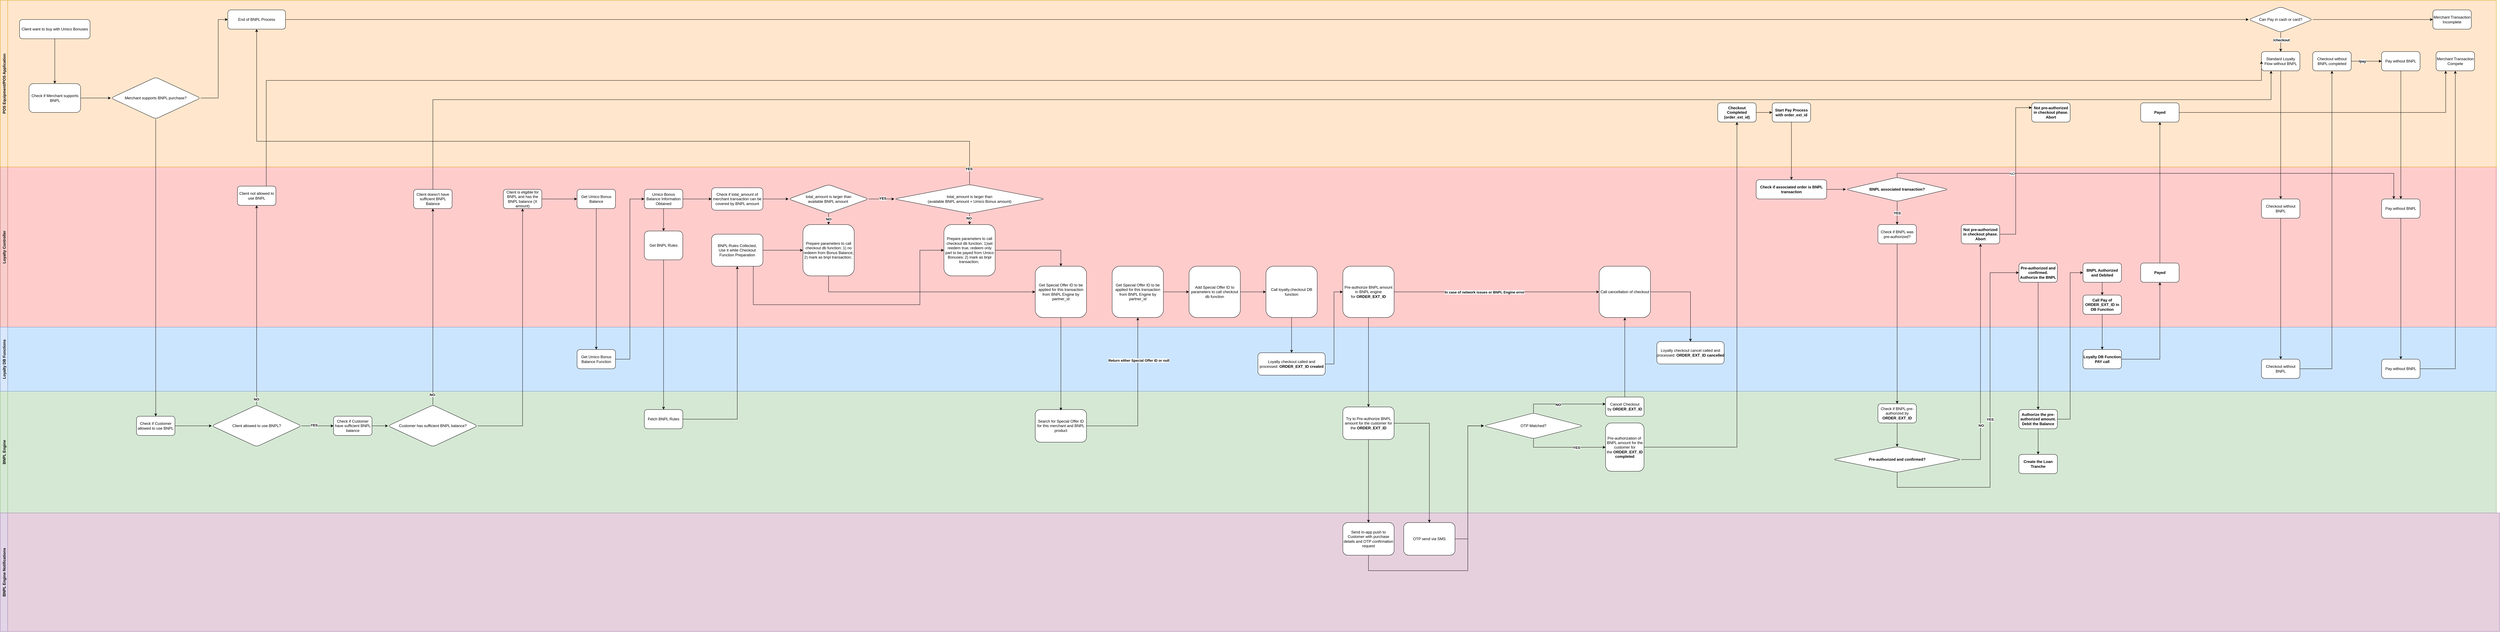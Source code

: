 <mxfile version="20.0.4" type="github"><diagram id="Q0iuYkb5u8zxNyoNZKf7" name="Page-6"><mxGraphModel dx="5713" dy="5223" grid="1" gridSize="10" guides="1" tooltips="1" connect="1" arrows="1" fold="1" page="1" pageScale="1" pageWidth="850" pageHeight="1100" math="0" shadow="0"><root><mxCell id="0"/><mxCell id="1" parent="0"/><mxCell id="pD3gn0KiYr_h0BbLFvZy-1" value="BNPL Engine" style="swimlane;horizontal=0;fillColor=#d5e8d4;strokeColor=#82b366;swimlaneFillColor=#D5E8D4;" parent="1" vertex="1"><mxGeometry x="-2490" y="-1380" width="7790" height="380" as="geometry"/></mxCell><mxCell id="pD3gn0KiYr_h0BbLFvZy-2" style="edgeStyle=orthogonalEdgeStyle;rounded=0;orthogonalLoop=1;jettySize=auto;html=1;" parent="pD3gn0KiYr_h0BbLFvZy-1" source="pD3gn0KiYr_h0BbLFvZy-3" target="pD3gn0KiYr_h0BbLFvZy-4" edge="1"><mxGeometry relative="1" as="geometry"/></mxCell><mxCell id="pD3gn0KiYr_h0BbLFvZy-3" value="Check if Customer allowed to use BNPL" style="whiteSpace=wrap;html=1;rounded=1;" parent="pD3gn0KiYr_h0BbLFvZy-1" vertex="1"><mxGeometry x="425" y="78.18" width="120" height="60" as="geometry"/></mxCell><mxCell id="pD3gn0KiYr_h0BbLFvZy-4" value="Client allowed to use BNPL?" style="rhombus;whiteSpace=wrap;html=1;rounded=1;" parent="pD3gn0KiYr_h0BbLFvZy-1" vertex="1"><mxGeometry x="660" y="43.18" width="280" height="130" as="geometry"/></mxCell><mxCell id="pD3gn0KiYr_h0BbLFvZy-5" style="edgeStyle=orthogonalEdgeStyle;rounded=0;orthogonalLoop=1;jettySize=auto;html=1;" parent="pD3gn0KiYr_h0BbLFvZy-1" source="pD3gn0KiYr_h0BbLFvZy-6" target="pD3gn0KiYr_h0BbLFvZy-9" edge="1"><mxGeometry relative="1" as="geometry"/></mxCell><mxCell id="pD3gn0KiYr_h0BbLFvZy-6" value="Check if Customer have sufficient BNPL balance" style="whiteSpace=wrap;html=1;rounded=1;" parent="pD3gn0KiYr_h0BbLFvZy-1" vertex="1"><mxGeometry x="1040" y="78.18" width="120" height="60" as="geometry"/></mxCell><mxCell id="pD3gn0KiYr_h0BbLFvZy-7" value="" style="edgeStyle=orthogonalEdgeStyle;rounded=0;orthogonalLoop=1;jettySize=auto;html=1;entryX=0;entryY=0.5;entryDx=0;entryDy=0;" parent="pD3gn0KiYr_h0BbLFvZy-1" source="pD3gn0KiYr_h0BbLFvZy-4" target="pD3gn0KiYr_h0BbLFvZy-6" edge="1"><mxGeometry relative="1" as="geometry"><mxPoint x="1020" y="108.18" as="targetPoint"/></mxGeometry></mxCell><mxCell id="pD3gn0KiYr_h0BbLFvZy-8" value="&lt;b&gt;YES&lt;/b&gt;" style="edgeLabel;html=1;align=center;verticalAlign=middle;resizable=0;points=[];" parent="pD3gn0KiYr_h0BbLFvZy-7" vertex="1" connectable="0"><mxGeometry x="-0.233" y="2" relative="1" as="geometry"><mxPoint as="offset"/></mxGeometry></mxCell><mxCell id="pD3gn0KiYr_h0BbLFvZy-9" value="Customer has sufficient BNPL balance?" style="rhombus;whiteSpace=wrap;html=1;rounded=1;" parent="pD3gn0KiYr_h0BbLFvZy-1" vertex="1"><mxGeometry x="1210" y="43.18" width="280" height="130" as="geometry"/></mxCell><mxCell id="pD3gn0KiYr_h0BbLFvZy-10" value="Search for Special Offer ID for this merchant and BNPL product" style="whiteSpace=wrap;html=1;rounded=1;" parent="pD3gn0KiYr_h0BbLFvZy-1" vertex="1"><mxGeometry x="3230" y="57.27" width="160" height="101.82" as="geometry"/></mxCell><mxCell id="pD3gn0KiYr_h0BbLFvZy-11" value="Try to Pre-authorize BNPL amount for the customer for the&amp;nbsp;&lt;b&gt;ORDER_EXT_ID&lt;/b&gt;" style="whiteSpace=wrap;html=1;rounded=1;" parent="pD3gn0KiYr_h0BbLFvZy-1" vertex="1"><mxGeometry x="4190" y="49.09" width="160" height="101.82" as="geometry"/></mxCell><mxCell id="pD3gn0KiYr_h0BbLFvZy-12" value="Cancel Checkout by&amp;nbsp;&lt;b&gt;ORDER_EXT_ID&lt;/b&gt;" style="whiteSpace=wrap;html=1;rounded=1;" parent="pD3gn0KiYr_h0BbLFvZy-1" vertex="1"><mxGeometry x="5010" y="18.18" width="120" height="60" as="geometry"/></mxCell><mxCell id="pD3gn0KiYr_h0BbLFvZy-13" style="edgeStyle=orthogonalEdgeStyle;rounded=0;orthogonalLoop=1;jettySize=auto;html=1;" parent="pD3gn0KiYr_h0BbLFvZy-1" source="pD3gn0KiYr_h0BbLFvZy-15" target="pD3gn0KiYr_h0BbLFvZy-19" edge="1"><mxGeometry relative="1" as="geometry"><Array as="points"><mxPoint x="4785" y="175"/></Array></mxGeometry></mxCell><mxCell id="pD3gn0KiYr_h0BbLFvZy-14" value="&lt;b&gt;YES&lt;/b&gt;" style="edgeLabel;html=1;align=center;verticalAlign=middle;resizable=0;points=[];" parent="pD3gn0KiYr_h0BbLFvZy-13" vertex="1" connectable="0"><mxGeometry x="0.273" y="-1" relative="1" as="geometry"><mxPoint as="offset"/></mxGeometry></mxCell><mxCell id="pD3gn0KiYr_h0BbLFvZy-15" value="OTP Matched?" style="rhombus;whiteSpace=wrap;html=1;rounded=1;" parent="pD3gn0KiYr_h0BbLFvZy-1" vertex="1"><mxGeometry x="4630" y="68.18" width="310" height="80" as="geometry"/></mxCell><mxCell id="pD3gn0KiYr_h0BbLFvZy-16" value="" style="edgeStyle=orthogonalEdgeStyle;rounded=0;orthogonalLoop=1;jettySize=auto;html=1;" parent="pD3gn0KiYr_h0BbLFvZy-1" source="pD3gn0KiYr_h0BbLFvZy-15" target="pD3gn0KiYr_h0BbLFvZy-12" edge="1"><mxGeometry relative="1" as="geometry"><Array as="points"><mxPoint x="4785" y="40"/></Array></mxGeometry></mxCell><mxCell id="pD3gn0KiYr_h0BbLFvZy-17" value="&lt;b&gt;NO&lt;/b&gt;" style="edgeLabel;html=1;align=center;verticalAlign=middle;resizable=0;points=[];" parent="pD3gn0KiYr_h0BbLFvZy-16" vertex="1" connectable="0"><mxGeometry x="-0.183" y="-2" relative="1" as="geometry"><mxPoint x="1" as="offset"/></mxGeometry></mxCell><mxCell id="pD3gn0KiYr_h0BbLFvZy-18" style="edgeStyle=orthogonalEdgeStyle;rounded=0;orthogonalLoop=1;jettySize=auto;html=1;exitX=0.5;exitY=1;exitDx=0;exitDy=0;" parent="pD3gn0KiYr_h0BbLFvZy-1" source="pD3gn0KiYr_h0BbLFvZy-12" target="pD3gn0KiYr_h0BbLFvZy-12" edge="1"><mxGeometry relative="1" as="geometry"/></mxCell><mxCell id="pD3gn0KiYr_h0BbLFvZy-19" value="Pre-authorization of&amp;nbsp; BNPL amount for the customer for the&amp;nbsp;&lt;b&gt;ORDER_EXT_ID completed&lt;/b&gt;" style="whiteSpace=wrap;html=1;rounded=1;" parent="pD3gn0KiYr_h0BbLFvZy-1" vertex="1"><mxGeometry x="5010" y="99.09" width="120" height="150.91" as="geometry"/></mxCell><mxCell id="pD3gn0KiYr_h0BbLFvZy-20" value="&lt;span style=&quot;font-weight: normal;&quot;&gt;Check if BNPL pre-authorized by &lt;/span&gt;ORDER_EXT_ID" style="whiteSpace=wrap;html=1;rounded=1;fontStyle=1;" parent="pD3gn0KiYr_h0BbLFvZy-1" vertex="1"><mxGeometry x="5860" y="39.09" width="120" height="60" as="geometry"/></mxCell><mxCell id="pD3gn0KiYr_h0BbLFvZy-21" value="Pre-authorized and confirmed?" style="rhombus;whiteSpace=wrap;html=1;rounded=1;fontStyle=1;" parent="pD3gn0KiYr_h0BbLFvZy-1" vertex="1"><mxGeometry x="5720" y="173.18" width="400" height="80" as="geometry"/></mxCell><mxCell id="pD3gn0KiYr_h0BbLFvZy-22" value="" style="edgeStyle=orthogonalEdgeStyle;rounded=0;orthogonalLoop=1;jettySize=auto;html=1;" parent="pD3gn0KiYr_h0BbLFvZy-1" source="pD3gn0KiYr_h0BbLFvZy-20" target="pD3gn0KiYr_h0BbLFvZy-21" edge="1"><mxGeometry relative="1" as="geometry"/></mxCell><mxCell id="pD3gn0KiYr_h0BbLFvZy-23" value="" style="edgeStyle=orthogonalEdgeStyle;rounded=0;orthogonalLoop=1;jettySize=auto;html=1;" parent="pD3gn0KiYr_h0BbLFvZy-1" source="pD3gn0KiYr_h0BbLFvZy-24" target="pD3gn0KiYr_h0BbLFvZy-25" edge="1"><mxGeometry relative="1" as="geometry"/></mxCell><mxCell id="pD3gn0KiYr_h0BbLFvZy-24" value="Authorize the pre-authorized amount. Debit the Balance" style="whiteSpace=wrap;html=1;rounded=1;fontStyle=1;" parent="pD3gn0KiYr_h0BbLFvZy-1" vertex="1"><mxGeometry x="6300" y="57.27" width="120" height="60" as="geometry"/></mxCell><mxCell id="pD3gn0KiYr_h0BbLFvZy-25" value="Create the Loan Tranche" style="whiteSpace=wrap;html=1;rounded=1;fontStyle=1;" parent="pD3gn0KiYr_h0BbLFvZy-1" vertex="1"><mxGeometry x="6300" y="197.27" width="120" height="60" as="geometry"/></mxCell><mxCell id="KQvaNBClmMcvaL0VTwYe-11" value="Fetch BNPL Rules" style="whiteSpace=wrap;html=1;rounded=1;" parent="pD3gn0KiYr_h0BbLFvZy-1" vertex="1"><mxGeometry x="2010" y="57.27" width="120" height="60" as="geometry"/></mxCell><mxCell id="pD3gn0KiYr_h0BbLFvZy-26" value="Loyalty Controller" style="swimlane;horizontal=0;fillColor=#f8cecc;strokeColor=#b85450;swimlaneFillColor=#FFCCCC;" parent="1" vertex="1"><mxGeometry x="-2490" y="-2080" width="7790" height="500" as="geometry"/></mxCell><mxCell id="pD3gn0KiYr_h0BbLFvZy-27" value="Client not allowed to use BNPL" style="whiteSpace=wrap;html=1;rounded=1;" parent="pD3gn0KiYr_h0BbLFvZy-26" vertex="1"><mxGeometry x="740" y="60" width="120" height="60" as="geometry"/></mxCell><mxCell id="pD3gn0KiYr_h0BbLFvZy-28" value="Client doesn't have sufficient BNPL Balance" style="whiteSpace=wrap;html=1;rounded=1;" parent="pD3gn0KiYr_h0BbLFvZy-26" vertex="1"><mxGeometry x="1290" y="70" width="120" height="60" as="geometry"/></mxCell><mxCell id="pD3gn0KiYr_h0BbLFvZy-29" style="edgeStyle=orthogonalEdgeStyle;rounded=0;orthogonalLoop=1;jettySize=auto;html=1;entryX=0;entryY=0.5;entryDx=0;entryDy=0;" parent="pD3gn0KiYr_h0BbLFvZy-26" source="pD3gn0KiYr_h0BbLFvZy-30" target="pD3gn0KiYr_h0BbLFvZy-31" edge="1"><mxGeometry relative="1" as="geometry"/></mxCell><mxCell id="pD3gn0KiYr_h0BbLFvZy-30" value="Client is eligible for BNPL and has the BNPL balance (X amount)" style="whiteSpace=wrap;html=1;rounded=1;" parent="pD3gn0KiYr_h0BbLFvZy-26" vertex="1"><mxGeometry x="1570" y="70" width="120" height="60" as="geometry"/></mxCell><mxCell id="pD3gn0KiYr_h0BbLFvZy-31" value="Get Umico Bonus Balance" style="whiteSpace=wrap;html=1;rounded=1;" parent="pD3gn0KiYr_h0BbLFvZy-26" vertex="1"><mxGeometry x="1800" y="70" width="120" height="60" as="geometry"/></mxCell><mxCell id="KQvaNBClmMcvaL0VTwYe-9" style="edgeStyle=orthogonalEdgeStyle;rounded=0;orthogonalLoop=1;jettySize=auto;html=1;" parent="pD3gn0KiYr_h0BbLFvZy-26" source="pD3gn0KiYr_h0BbLFvZy-32" target="KQvaNBClmMcvaL0VTwYe-8" edge="1"><mxGeometry relative="1" as="geometry"/></mxCell><mxCell id="KQvaNBClmMcvaL0VTwYe-15" style="edgeStyle=orthogonalEdgeStyle;rounded=0;orthogonalLoop=1;jettySize=auto;html=1;entryX=0;entryY=0.5;entryDx=0;entryDy=0;" parent="pD3gn0KiYr_h0BbLFvZy-26" source="pD3gn0KiYr_h0BbLFvZy-32" target="pD3gn0KiYr_h0BbLFvZy-33" edge="1"><mxGeometry relative="1" as="geometry"/></mxCell><mxCell id="pD3gn0KiYr_h0BbLFvZy-32" value="Umico Bonus Balance Information Obtained" style="whiteSpace=wrap;html=1;rounded=1;" parent="pD3gn0KiYr_h0BbLFvZy-26" vertex="1"><mxGeometry x="2010" y="70" width="120" height="60" as="geometry"/></mxCell><mxCell id="pD3gn0KiYr_h0BbLFvZy-33" value="Check if total_amount of merchant transaction can be covered by BNPL amount" style="whiteSpace=wrap;html=1;rounded=1;" parent="pD3gn0KiYr_h0BbLFvZy-26" vertex="1"><mxGeometry x="2220" y="65" width="160" height="70" as="geometry"/></mxCell><mxCell id="pD3gn0KiYr_h0BbLFvZy-35" value="&lt;b&gt;NO&lt;/b&gt;" style="edgeStyle=orthogonalEdgeStyle;rounded=0;orthogonalLoop=1;jettySize=auto;html=1;entryX=0.5;entryY=0;entryDx=0;entryDy=0;" parent="pD3gn0KiYr_h0BbLFvZy-26" source="pD3gn0KiYr_h0BbLFvZy-36" target="pD3gn0KiYr_h0BbLFvZy-44" edge="1"><mxGeometry relative="1" as="geometry"/></mxCell><mxCell id="pD3gn0KiYr_h0BbLFvZy-36" value="total_amount is larger than &lt;br&gt;available BNPL amount&amp;nbsp;" style="rhombus;whiteSpace=wrap;html=1;rounded=1;" parent="pD3gn0KiYr_h0BbLFvZy-26" vertex="1"><mxGeometry x="2460" y="55" width="250" height="90" as="geometry"/></mxCell><mxCell id="pD3gn0KiYr_h0BbLFvZy-37" value="" style="edgeStyle=orthogonalEdgeStyle;rounded=0;orthogonalLoop=1;jettySize=auto;html=1;" parent="pD3gn0KiYr_h0BbLFvZy-26" source="pD3gn0KiYr_h0BbLFvZy-33" target="pD3gn0KiYr_h0BbLFvZy-36" edge="1"><mxGeometry relative="1" as="geometry"/></mxCell><mxCell id="pD3gn0KiYr_h0BbLFvZy-38" style="edgeStyle=orthogonalEdgeStyle;rounded=0;orthogonalLoop=1;jettySize=auto;html=1;exitX=0.5;exitY=1;exitDx=0;exitDy=0;" parent="pD3gn0KiYr_h0BbLFvZy-26" source="pD3gn0KiYr_h0BbLFvZy-40" target="pD3gn0KiYr_h0BbLFvZy-46" edge="1"><mxGeometry relative="1" as="geometry"/></mxCell><mxCell id="pD3gn0KiYr_h0BbLFvZy-39" value="&lt;b&gt;NO&lt;/b&gt;" style="edgeLabel;html=1;align=center;verticalAlign=middle;resizable=0;points=[];" parent="pD3gn0KiYr_h0BbLFvZy-38" vertex="1" connectable="0"><mxGeometry x="-0.408" y="-2" relative="1" as="geometry"><mxPoint y="1" as="offset"/></mxGeometry></mxCell><mxCell id="pD3gn0KiYr_h0BbLFvZy-40" value="total_amount is larger than &lt;br&gt;(available BNPL amount + Umico Bonus amount)" style="rhombus;whiteSpace=wrap;html=1;rounded=1;" parent="pD3gn0KiYr_h0BbLFvZy-26" vertex="1"><mxGeometry x="2790" y="55" width="470" height="90" as="geometry"/></mxCell><mxCell id="pD3gn0KiYr_h0BbLFvZy-41" value="" style="edgeStyle=orthogonalEdgeStyle;rounded=0;orthogonalLoop=1;jettySize=auto;html=1;" parent="pD3gn0KiYr_h0BbLFvZy-26" source="pD3gn0KiYr_h0BbLFvZy-36" target="pD3gn0KiYr_h0BbLFvZy-40" edge="1"><mxGeometry relative="1" as="geometry"/></mxCell><mxCell id="pD3gn0KiYr_h0BbLFvZy-42" value="&lt;b&gt;YES&lt;/b&gt;" style="edgeLabel;html=1;align=center;verticalAlign=middle;resizable=0;points=[];" parent="pD3gn0KiYr_h0BbLFvZy-41" vertex="1" connectable="0"><mxGeometry x="0.12" y="2" relative="1" as="geometry"><mxPoint x="-1" as="offset"/></mxGeometry></mxCell><mxCell id="pD3gn0KiYr_h0BbLFvZy-43" style="edgeStyle=orthogonalEdgeStyle;rounded=0;orthogonalLoop=1;jettySize=auto;html=1;" parent="pD3gn0KiYr_h0BbLFvZy-26" source="pD3gn0KiYr_h0BbLFvZy-44" target="pD3gn0KiYr_h0BbLFvZy-47" edge="1"><mxGeometry relative="1" as="geometry"><Array as="points"><mxPoint x="2585" y="390"/></Array></mxGeometry></mxCell><mxCell id="pD3gn0KiYr_h0BbLFvZy-44" value="Prepare parameters to call checkout db function: 1) no redeem from Bonus Balance; 2) mark as bnpl transaction;&amp;nbsp;" style="whiteSpace=wrap;html=1;rounded=1;" parent="pD3gn0KiYr_h0BbLFvZy-26" vertex="1"><mxGeometry x="2505" y="180" width="160" height="160" as="geometry"/></mxCell><mxCell id="pD3gn0KiYr_h0BbLFvZy-45" style="edgeStyle=orthogonalEdgeStyle;rounded=0;orthogonalLoop=1;jettySize=auto;html=1;entryX=0.5;entryY=0;entryDx=0;entryDy=0;" parent="pD3gn0KiYr_h0BbLFvZy-26" source="pD3gn0KiYr_h0BbLFvZy-46" target="pD3gn0KiYr_h0BbLFvZy-47" edge="1"><mxGeometry relative="1" as="geometry"/></mxCell><mxCell id="pD3gn0KiYr_h0BbLFvZy-46" value="Prepare parameters to call checkout db function: 1)set reedem true, redeem only part to be payed from Umico Bonuses; 2) mark as bnpl transaction;&amp;nbsp;" style="whiteSpace=wrap;html=1;rounded=1;" parent="pD3gn0KiYr_h0BbLFvZy-26" vertex="1"><mxGeometry x="2945" y="180" width="160" height="160" as="geometry"/></mxCell><mxCell id="pD3gn0KiYr_h0BbLFvZy-47" value="Get Special Offer ID to be applied for this transaction from BNPL Engine by partner_id" style="whiteSpace=wrap;html=1;rounded=1;" parent="pD3gn0KiYr_h0BbLFvZy-26" vertex="1"><mxGeometry x="3230" y="310" width="160" height="160" as="geometry"/></mxCell><mxCell id="pD3gn0KiYr_h0BbLFvZy-48" value="Get Special Offer ID to be applied for this transaction from BNPL Engine by partner_id" style="whiteSpace=wrap;html=1;rounded=1;" parent="pD3gn0KiYr_h0BbLFvZy-26" vertex="1"><mxGeometry x="3470" y="310" width="160" height="160" as="geometry"/></mxCell><mxCell id="pD3gn0KiYr_h0BbLFvZy-49" style="edgeStyle=orthogonalEdgeStyle;rounded=0;orthogonalLoop=1;jettySize=auto;html=1;" parent="pD3gn0KiYr_h0BbLFvZy-26" source="pD3gn0KiYr_h0BbLFvZy-51" target="pD3gn0KiYr_h0BbLFvZy-52" edge="1"><mxGeometry relative="1" as="geometry"/></mxCell><mxCell id="pD3gn0KiYr_h0BbLFvZy-50" value="&lt;b&gt;In case of network issues or BNPL Engine error&lt;/b&gt;" style="edgeLabel;html=1;align=center;verticalAlign=middle;resizable=0;points=[];" parent="pD3gn0KiYr_h0BbLFvZy-49" vertex="1" connectable="0"><mxGeometry x="-0.122" y="-1" relative="1" as="geometry"><mxPoint x="1" as="offset"/></mxGeometry></mxCell><mxCell id="pD3gn0KiYr_h0BbLFvZy-51" value="Pre-authorize BNPL amount in BNPL engine for&amp;nbsp;&lt;b&gt;ORDER_EXT_ID&lt;/b&gt;" style="whiteSpace=wrap;html=1;rounded=1;" parent="pD3gn0KiYr_h0BbLFvZy-26" vertex="1"><mxGeometry x="4190" y="310" width="160" height="160" as="geometry"/></mxCell><mxCell id="pD3gn0KiYr_h0BbLFvZy-52" value="Call cancellation of checkout" style="whiteSpace=wrap;html=1;rounded=1;" parent="pD3gn0KiYr_h0BbLFvZy-26" vertex="1"><mxGeometry x="4990" y="310" width="160" height="160" as="geometry"/></mxCell><mxCell id="pD3gn0KiYr_h0BbLFvZy-53" value="Check if associated order is BNPL transaction" style="whiteSpace=wrap;html=1;rounded=1;fontStyle=1" parent="pD3gn0KiYr_h0BbLFvZy-26" vertex="1"><mxGeometry x="5480" y="40" width="220" height="60" as="geometry"/></mxCell><mxCell id="pD3gn0KiYr_h0BbLFvZy-54" value="&lt;b&gt;YES&lt;/b&gt;" style="edgeStyle=orthogonalEdgeStyle;rounded=0;orthogonalLoop=1;jettySize=auto;html=1;" parent="pD3gn0KiYr_h0BbLFvZy-26" source="pD3gn0KiYr_h0BbLFvZy-55" target="pD3gn0KiYr_h0BbLFvZy-57" edge="1"><mxGeometry relative="1" as="geometry"/></mxCell><mxCell id="pD3gn0KiYr_h0BbLFvZy-55" value="BNPL associated transaction?" style="rhombus;whiteSpace=wrap;html=1;rounded=1;fontStyle=1;" parent="pD3gn0KiYr_h0BbLFvZy-26" vertex="1"><mxGeometry x="5760" y="32.5" width="320" height="75" as="geometry"/></mxCell><mxCell id="pD3gn0KiYr_h0BbLFvZy-56" value="" style="edgeStyle=orthogonalEdgeStyle;rounded=0;orthogonalLoop=1;jettySize=auto;html=1;" parent="pD3gn0KiYr_h0BbLFvZy-26" source="pD3gn0KiYr_h0BbLFvZy-53" target="pD3gn0KiYr_h0BbLFvZy-55" edge="1"><mxGeometry relative="1" as="geometry"/></mxCell><mxCell id="pD3gn0KiYr_h0BbLFvZy-57" value="&lt;span style=&quot;font-weight: normal;&quot;&gt;Check if BNPL was pre-authorized?&lt;/span&gt;" style="whiteSpace=wrap;html=1;rounded=1;fontStyle=1;" parent="pD3gn0KiYr_h0BbLFvZy-26" vertex="1"><mxGeometry x="5860" y="180" width="120" height="60" as="geometry"/></mxCell><mxCell id="pD3gn0KiYr_h0BbLFvZy-58" value="Not pre-authorized in checkout phase. Abort" style="whiteSpace=wrap;html=1;rounded=1;fontStyle=1;" parent="pD3gn0KiYr_h0BbLFvZy-26" vertex="1"><mxGeometry x="6120" y="180" width="120" height="60" as="geometry"/></mxCell><mxCell id="pD3gn0KiYr_h0BbLFvZy-59" value="Pre-authorized and confirmed. Authorize the BNPL" style="whiteSpace=wrap;html=1;rounded=1;fontStyle=1;" parent="pD3gn0KiYr_h0BbLFvZy-26" vertex="1"><mxGeometry x="6300" y="300" width="120" height="60" as="geometry"/></mxCell><mxCell id="pD3gn0KiYr_h0BbLFvZy-60" value="BNPL Authorized and Debited" style="whiteSpace=wrap;html=1;rounded=1;fontStyle=1;" parent="pD3gn0KiYr_h0BbLFvZy-26" vertex="1"><mxGeometry x="6500" y="300" width="120" height="60" as="geometry"/></mxCell><mxCell id="pD3gn0KiYr_h0BbLFvZy-61" value="Call Pay of ORDER_EXT_ID in DB Function" style="whiteSpace=wrap;html=1;rounded=1;fontStyle=1;" parent="pD3gn0KiYr_h0BbLFvZy-26" vertex="1"><mxGeometry x="6500" y="400" width="120" height="60" as="geometry"/></mxCell><mxCell id="pD3gn0KiYr_h0BbLFvZy-62" value="" style="edgeStyle=orthogonalEdgeStyle;rounded=0;orthogonalLoop=1;jettySize=auto;html=1;" parent="pD3gn0KiYr_h0BbLFvZy-26" source="pD3gn0KiYr_h0BbLFvZy-60" target="pD3gn0KiYr_h0BbLFvZy-61" edge="1"><mxGeometry relative="1" as="geometry"/></mxCell><mxCell id="pD3gn0KiYr_h0BbLFvZy-63" value="Payed" style="whiteSpace=wrap;html=1;rounded=1;fontStyle=1;" parent="pD3gn0KiYr_h0BbLFvZy-26" vertex="1"><mxGeometry x="6680" y="300" width="120" height="60" as="geometry"/></mxCell><mxCell id="KQvaNBClmMcvaL0VTwYe-8" value="Get BNPL Rules" style="whiteSpace=wrap;html=1;rounded=1;" parent="pD3gn0KiYr_h0BbLFvZy-26" vertex="1"><mxGeometry x="2010" y="200" width="120" height="90" as="geometry"/></mxCell><mxCell id="KQvaNBClmMcvaL0VTwYe-18" style="edgeStyle=orthogonalEdgeStyle;rounded=0;orthogonalLoop=1;jettySize=auto;html=1;entryX=0;entryY=0.5;entryDx=0;entryDy=0;" parent="pD3gn0KiYr_h0BbLFvZy-26" source="KQvaNBClmMcvaL0VTwYe-17" target="pD3gn0KiYr_h0BbLFvZy-44" edge="1"><mxGeometry relative="1" as="geometry"/></mxCell><mxCell id="KQvaNBClmMcvaL0VTwYe-19" style="edgeStyle=orthogonalEdgeStyle;rounded=0;orthogonalLoop=1;jettySize=auto;html=1;entryX=0;entryY=0.5;entryDx=0;entryDy=0;" parent="pD3gn0KiYr_h0BbLFvZy-26" source="KQvaNBClmMcvaL0VTwYe-17" target="pD3gn0KiYr_h0BbLFvZy-46" edge="1"><mxGeometry relative="1" as="geometry"><Array as="points"><mxPoint x="2350" y="430"/><mxPoint x="2870" y="430"/><mxPoint x="2870" y="260"/></Array></mxGeometry></mxCell><mxCell id="KQvaNBClmMcvaL0VTwYe-17" value="BNPL Rules Collected, &lt;br&gt;Use it while Checkout Function Preparation" style="whiteSpace=wrap;html=1;rounded=1;" parent="pD3gn0KiYr_h0BbLFvZy-26" vertex="1"><mxGeometry x="2220" y="210" width="160" height="100" as="geometry"/></mxCell><mxCell id="pD3gn0KiYr_h0BbLFvZy-64" value="POS Equipment/POS Application" style="swimlane;horizontal=0;fillColor=#ffe6cc;strokeColor=#d79b00;swimlaneFillColor=#FFE6CC;" parent="1" vertex="1"><mxGeometry x="-2490" y="-2600" width="7790" height="520" as="geometry"/></mxCell><mxCell id="pD3gn0KiYr_h0BbLFvZy-65" value="Client want to buy with Umico Bonuses" style="rounded=1;whiteSpace=wrap;html=1;" parent="pD3gn0KiYr_h0BbLFvZy-64" vertex="1"><mxGeometry x="60" y="60" width="220" height="60" as="geometry"/></mxCell><mxCell id="pD3gn0KiYr_h0BbLFvZy-66" style="edgeStyle=orthogonalEdgeStyle;rounded=0;orthogonalLoop=1;jettySize=auto;html=1;entryX=0;entryY=0.5;entryDx=0;entryDy=0;" parent="pD3gn0KiYr_h0BbLFvZy-64" source="pD3gn0KiYr_h0BbLFvZy-67" target="pD3gn0KiYr_h0BbLFvZy-69" edge="1"><mxGeometry relative="1" as="geometry"/></mxCell><mxCell id="pD3gn0KiYr_h0BbLFvZy-67" value="Check if Merchant supports BNPL" style="whiteSpace=wrap;html=1;rounded=1;" parent="pD3gn0KiYr_h0BbLFvZy-64" vertex="1"><mxGeometry x="89.5" y="260" width="161" height="90" as="geometry"/></mxCell><mxCell id="pD3gn0KiYr_h0BbLFvZy-68" value="" style="edgeStyle=orthogonalEdgeStyle;rounded=0;orthogonalLoop=1;jettySize=auto;html=1;" parent="pD3gn0KiYr_h0BbLFvZy-64" source="pD3gn0KiYr_h0BbLFvZy-65" target="pD3gn0KiYr_h0BbLFvZy-67" edge="1"><mxGeometry relative="1" as="geometry"/></mxCell><mxCell id="pD3gn0KiYr_h0BbLFvZy-69" value="Merchant supports BNPL purchase?" style="rhombus;whiteSpace=wrap;html=1;rounded=1;" parent="pD3gn0KiYr_h0BbLFvZy-64" vertex="1"><mxGeometry x="345" y="240" width="280" height="130" as="geometry"/></mxCell><mxCell id="pD3gn0KiYr_h0BbLFvZy-70" value="&lt;span style=&quot;&quot;&gt;End of BNPL Process&lt;/span&gt;" style="whiteSpace=wrap;html=1;rounded=1;" parent="pD3gn0KiYr_h0BbLFvZy-64" vertex="1"><mxGeometry x="710" y="30" width="180" height="60" as="geometry"/></mxCell><mxCell id="pD3gn0KiYr_h0BbLFvZy-71" value="" style="edgeStyle=orthogonalEdgeStyle;rounded=0;orthogonalLoop=1;jettySize=auto;html=1;entryX=0;entryY=0.5;entryDx=0;entryDy=0;" parent="pD3gn0KiYr_h0BbLFvZy-64" source="pD3gn0KiYr_h0BbLFvZy-69" target="pD3gn0KiYr_h0BbLFvZy-70" edge="1"><mxGeometry relative="1" as="geometry"><Array as="points"><mxPoint x="680" y="305"/><mxPoint x="680" y="60"/></Array></mxGeometry></mxCell><mxCell id="pD3gn0KiYr_h0BbLFvZy-72" value="Can Pay in cash or card?" style="rhombus;whiteSpace=wrap;html=1;rounded=1;" parent="pD3gn0KiYr_h0BbLFvZy-64" vertex="1"><mxGeometry x="7017" y="20" width="200" height="80" as="geometry"/></mxCell><mxCell id="pD3gn0KiYr_h0BbLFvZy-73" value="Merchant Transaction Incomplete" style="whiteSpace=wrap;html=1;rounded=1;" parent="pD3gn0KiYr_h0BbLFvZy-64" vertex="1"><mxGeometry x="7592" y="30" width="120" height="60" as="geometry"/></mxCell><mxCell id="pD3gn0KiYr_h0BbLFvZy-74" style="edgeStyle=orthogonalEdgeStyle;rounded=0;orthogonalLoop=1;jettySize=auto;html=1;entryX=0;entryY=0.5;entryDx=0;entryDy=0;" parent="pD3gn0KiYr_h0BbLFvZy-64" source="pD3gn0KiYr_h0BbLFvZy-70" target="pD3gn0KiYr_h0BbLFvZy-72" edge="1"><mxGeometry relative="1" as="geometry"/></mxCell><mxCell id="pD3gn0KiYr_h0BbLFvZy-75" style="edgeStyle=orthogonalEdgeStyle;rounded=0;orthogonalLoop=1;jettySize=auto;html=1;exitX=0.5;exitY=1;exitDx=0;exitDy=0;" parent="pD3gn0KiYr_h0BbLFvZy-64" source="pD3gn0KiYr_h0BbLFvZy-72" target="pD3gn0KiYr_h0BbLFvZy-72" edge="1"><mxGeometry relative="1" as="geometry"/></mxCell><mxCell id="pD3gn0KiYr_h0BbLFvZy-76" value="Standard Loyalty Flow without BNPL" style="whiteSpace=wrap;html=1;rounded=1;" parent="pD3gn0KiYr_h0BbLFvZy-64" vertex="1"><mxGeometry x="7057" y="160" width="120" height="60" as="geometry"/></mxCell><mxCell id="pD3gn0KiYr_h0BbLFvZy-77" style="edgeStyle=orthogonalEdgeStyle;rounded=0;orthogonalLoop=1;jettySize=auto;html=1;" parent="pD3gn0KiYr_h0BbLFvZy-64" source="pD3gn0KiYr_h0BbLFvZy-72" target="pD3gn0KiYr_h0BbLFvZy-76" edge="1"><mxGeometry relative="1" as="geometry"/></mxCell><mxCell id="pD3gn0KiYr_h0BbLFvZy-78" value="/checkout" style="edgeLabel;html=1;align=center;verticalAlign=middle;resizable=0;points=[];fontStyle=1" parent="pD3gn0KiYr_h0BbLFvZy-77" vertex="1" connectable="0"><mxGeometry x="-0.206" y="2" relative="1" as="geometry"><mxPoint as="offset"/></mxGeometry></mxCell><mxCell id="pD3gn0KiYr_h0BbLFvZy-79" value="Pay without BNPL" style="whiteSpace=wrap;html=1;rounded=1;" parent="pD3gn0KiYr_h0BbLFvZy-64" vertex="1"><mxGeometry x="7432" y="160" width="120" height="60" as="geometry"/></mxCell><mxCell id="pD3gn0KiYr_h0BbLFvZy-80" style="edgeStyle=orthogonalEdgeStyle;rounded=0;orthogonalLoop=1;jettySize=auto;html=1;entryX=0;entryY=0.5;entryDx=0;entryDy=0;" parent="pD3gn0KiYr_h0BbLFvZy-64" source="pD3gn0KiYr_h0BbLFvZy-82" target="pD3gn0KiYr_h0BbLFvZy-79" edge="1"><mxGeometry relative="1" as="geometry"/></mxCell><mxCell id="pD3gn0KiYr_h0BbLFvZy-81" value="/pay" style="edgeLabel;html=1;align=center;verticalAlign=middle;resizable=0;points=[];fontStyle=1" parent="pD3gn0KiYr_h0BbLFvZy-80" vertex="1" connectable="0"><mxGeometry x="-0.544" y="-1" relative="1" as="geometry"><mxPoint x="13" y="-1" as="offset"/></mxGeometry></mxCell><mxCell id="pD3gn0KiYr_h0BbLFvZy-82" value="Checkout without BNPL completed" style="whiteSpace=wrap;html=1;rounded=1;" parent="pD3gn0KiYr_h0BbLFvZy-64" vertex="1"><mxGeometry x="7217" y="160" width="120" height="60" as="geometry"/></mxCell><mxCell id="pD3gn0KiYr_h0BbLFvZy-83" value="Merchant Transaction Compete" style="whiteSpace=wrap;html=1;rounded=1;" parent="pD3gn0KiYr_h0BbLFvZy-64" vertex="1"><mxGeometry x="7602" y="160" width="120" height="60" as="geometry"/></mxCell><mxCell id="pD3gn0KiYr_h0BbLFvZy-84" style="edgeStyle=orthogonalEdgeStyle;rounded=0;orthogonalLoop=1;jettySize=auto;html=1;entryX=0;entryY=0.5;entryDx=0;entryDy=0;" parent="pD3gn0KiYr_h0BbLFvZy-64" source="pD3gn0KiYr_h0BbLFvZy-72" target="pD3gn0KiYr_h0BbLFvZy-73" edge="1"><mxGeometry relative="1" as="geometry"/></mxCell><mxCell id="pD3gn0KiYr_h0BbLFvZy-85" value="Checkout Completed (order_ext_id)" style="whiteSpace=wrap;html=1;rounded=1;fontStyle=1" parent="pD3gn0KiYr_h0BbLFvZy-64" vertex="1"><mxGeometry x="5360" y="320" width="120" height="60" as="geometry"/></mxCell><mxCell id="pD3gn0KiYr_h0BbLFvZy-86" value="Start Pay Process with order_ext_id" style="whiteSpace=wrap;html=1;rounded=1;fontStyle=1" parent="pD3gn0KiYr_h0BbLFvZy-64" vertex="1"><mxGeometry x="5530" y="320" width="120" height="60" as="geometry"/></mxCell><mxCell id="pD3gn0KiYr_h0BbLFvZy-87" value="" style="edgeStyle=orthogonalEdgeStyle;rounded=0;orthogonalLoop=1;jettySize=auto;html=1;" parent="pD3gn0KiYr_h0BbLFvZy-64" source="pD3gn0KiYr_h0BbLFvZy-85" target="pD3gn0KiYr_h0BbLFvZy-86" edge="1"><mxGeometry relative="1" as="geometry"/></mxCell><mxCell id="pD3gn0KiYr_h0BbLFvZy-88" value="Not pre-authorized in checkout phase. Abort" style="whiteSpace=wrap;html=1;rounded=1;fontStyle=1;" parent="pD3gn0KiYr_h0BbLFvZy-64" vertex="1"><mxGeometry x="6340" y="320" width="120" height="60" as="geometry"/></mxCell><mxCell id="pD3gn0KiYr_h0BbLFvZy-89" style="edgeStyle=orthogonalEdgeStyle;rounded=0;orthogonalLoop=1;jettySize=auto;html=1;entryX=0.25;entryY=1;entryDx=0;entryDy=0;" parent="pD3gn0KiYr_h0BbLFvZy-64" source="pD3gn0KiYr_h0BbLFvZy-90" target="pD3gn0KiYr_h0BbLFvZy-83" edge="1"><mxGeometry relative="1" as="geometry"/></mxCell><mxCell id="pD3gn0KiYr_h0BbLFvZy-90" value="Payed" style="whiteSpace=wrap;html=1;rounded=1;fontStyle=1;" parent="pD3gn0KiYr_h0BbLFvZy-64" vertex="1"><mxGeometry x="6680" y="320" width="120" height="60" as="geometry"/></mxCell><mxCell id="pD3gn0KiYr_h0BbLFvZy-91" value="Loyalty DB Functions" style="swimlane;horizontal=0;fillColor=#dae8fc;strokeColor=#6c8ebf;swimlaneFillColor=#CCE5FF;" parent="1" vertex="1"><mxGeometry x="-2490" y="-1580" width="7790" height="200" as="geometry"/></mxCell><mxCell id="pD3gn0KiYr_h0BbLFvZy-92" value="Get Umico Bonus Balance Function" style="whiteSpace=wrap;html=1;rounded=1;" parent="pD3gn0KiYr_h0BbLFvZy-91" vertex="1"><mxGeometry x="1800" y="70" width="120" height="60" as="geometry"/></mxCell><mxCell id="pD3gn0KiYr_h0BbLFvZy-93" value="Loyalty checkout called and processed:&amp;nbsp;&lt;b&gt;ORDER_EXT_ID&lt;/b&gt;&lt;b&gt;&amp;nbsp;created&lt;/b&gt;" style="whiteSpace=wrap;html=1;rounded=1;" parent="pD3gn0KiYr_h0BbLFvZy-91" vertex="1"><mxGeometry x="3925" y="80" width="210" height="70" as="geometry"/></mxCell><mxCell id="pD3gn0KiYr_h0BbLFvZy-94" value="Loyalty checkout cancel called and processed:&amp;nbsp;&lt;b&gt;ORDER_EXT_ID&lt;/b&gt;&lt;b&gt;&amp;nbsp;cancelled&lt;/b&gt;" style="whiteSpace=wrap;html=1;rounded=1;" parent="pD3gn0KiYr_h0BbLFvZy-91" vertex="1"><mxGeometry x="5170" y="45" width="210" height="70" as="geometry"/></mxCell><mxCell id="pD3gn0KiYr_h0BbLFvZy-95" value="Checkout without BNPL" style="whiteSpace=wrap;html=1;rounded=1;" parent="pD3gn0KiYr_h0BbLFvZy-91" vertex="1"><mxGeometry x="7057" y="100" width="120" height="60" as="geometry"/></mxCell><mxCell id="pD3gn0KiYr_h0BbLFvZy-96" value="Pay without BNPL" style="whiteSpace=wrap;html=1;rounded=1;" parent="pD3gn0KiYr_h0BbLFvZy-91" vertex="1"><mxGeometry x="7432" y="100" width="120" height="60" as="geometry"/></mxCell><mxCell id="pD3gn0KiYr_h0BbLFvZy-97" value="Loyalty DB Function PAY call" style="whiteSpace=wrap;html=1;rounded=1;fontStyle=1;" parent="pD3gn0KiYr_h0BbLFvZy-91" vertex="1"><mxGeometry x="6500" y="70" width="120" height="60" as="geometry"/></mxCell><mxCell id="pD3gn0KiYr_h0BbLFvZy-98" value="BNPL Engine Notifications" style="swimlane;horizontal=0;fillColor=#e1d5e7;strokeColor=#9673a6;swimlaneFillColor=#E6D0DE;" parent="1" vertex="1"><mxGeometry x="-2490" y="-1000" width="7800" height="370" as="geometry"/></mxCell><mxCell id="pD3gn0KiYr_h0BbLFvZy-99" value="Send In-app push to Customer with purchase details and OTP confirmation request" style="whiteSpace=wrap;html=1;rounded=1;" parent="pD3gn0KiYr_h0BbLFvZy-98" vertex="1"><mxGeometry x="4190" y="30.0" width="160" height="101.82" as="geometry"/></mxCell><mxCell id="pD3gn0KiYr_h0BbLFvZy-100" value="OTP send via SMS" style="whiteSpace=wrap;html=1;rounded=1;" parent="pD3gn0KiYr_h0BbLFvZy-98" vertex="1"><mxGeometry x="4380" y="30" width="160" height="101.82" as="geometry"/></mxCell><mxCell id="pD3gn0KiYr_h0BbLFvZy-101" style="edgeStyle=orthogonalEdgeStyle;rounded=0;orthogonalLoop=1;jettySize=auto;html=1;entryX=0.5;entryY=0;entryDx=0;entryDy=0;" parent="1" source="pD3gn0KiYr_h0BbLFvZy-69" target="pD3gn0KiYr_h0BbLFvZy-3" edge="1"><mxGeometry relative="1" as="geometry"/></mxCell><mxCell id="pD3gn0KiYr_h0BbLFvZy-102" style="edgeStyle=orthogonalEdgeStyle;rounded=0;orthogonalLoop=1;jettySize=auto;html=1;entryX=0.5;entryY=1;entryDx=0;entryDy=0;" parent="1" source="pD3gn0KiYr_h0BbLFvZy-4" target="pD3gn0KiYr_h0BbLFvZy-27" edge="1"><mxGeometry relative="1" as="geometry"><mxPoint x="-1690" y="-1950" as="targetPoint"/></mxGeometry></mxCell><mxCell id="pD3gn0KiYr_h0BbLFvZy-103" value="&lt;b&gt;NO&lt;/b&gt;" style="edgeLabel;html=1;align=center;verticalAlign=middle;resizable=0;points=[];" parent="pD3gn0KiYr_h0BbLFvZy-102" vertex="1" connectable="0"><mxGeometry x="-0.941" y="1" relative="1" as="geometry"><mxPoint as="offset"/></mxGeometry></mxCell><mxCell id="pD3gn0KiYr_h0BbLFvZy-104" style="edgeStyle=orthogonalEdgeStyle;rounded=0;orthogonalLoop=1;jettySize=auto;html=1;entryX=0;entryY=0.5;entryDx=0;entryDy=0;exitX=0.75;exitY=0;exitDx=0;exitDy=0;" parent="1" source="pD3gn0KiYr_h0BbLFvZy-27" target="pD3gn0KiYr_h0BbLFvZy-76" edge="1"><mxGeometry relative="1" as="geometry"><Array as="points"><mxPoint x="-1660" y="-2350"/></Array></mxGeometry></mxCell><mxCell id="pD3gn0KiYr_h0BbLFvZy-105" style="edgeStyle=orthogonalEdgeStyle;rounded=0;orthogonalLoop=1;jettySize=auto;html=1;" parent="1" source="pD3gn0KiYr_h0BbLFvZy-9" target="pD3gn0KiYr_h0BbLFvZy-28" edge="1"><mxGeometry relative="1" as="geometry"/></mxCell><mxCell id="pD3gn0KiYr_h0BbLFvZy-106" value="&lt;b&gt;NO&lt;/b&gt;" style="edgeLabel;html=1;align=center;verticalAlign=middle;resizable=0;points=[];" parent="pD3gn0KiYr_h0BbLFvZy-105" vertex="1" connectable="0"><mxGeometry x="-0.894" y="2" relative="1" as="geometry"><mxPoint as="offset"/></mxGeometry></mxCell><mxCell id="pD3gn0KiYr_h0BbLFvZy-107" style="edgeStyle=orthogonalEdgeStyle;rounded=0;orthogonalLoop=1;jettySize=auto;html=1;entryX=0.25;entryY=1;entryDx=0;entryDy=0;" parent="1" source="pD3gn0KiYr_h0BbLFvZy-28" target="pD3gn0KiYr_h0BbLFvZy-76" edge="1"><mxGeometry relative="1" as="geometry"><mxPoint x="-1020" y="-2130" as="targetPoint"/><Array as="points"><mxPoint x="-1140" y="-2290"/><mxPoint x="4597" y="-2290"/></Array></mxGeometry></mxCell><mxCell id="pD3gn0KiYr_h0BbLFvZy-108" style="edgeStyle=orthogonalEdgeStyle;rounded=0;orthogonalLoop=1;jettySize=auto;html=1;entryX=0.5;entryY=1;entryDx=0;entryDy=0;" parent="1" source="pD3gn0KiYr_h0BbLFvZy-9" target="pD3gn0KiYr_h0BbLFvZy-30" edge="1"><mxGeometry relative="1" as="geometry"/></mxCell><mxCell id="pD3gn0KiYr_h0BbLFvZy-109" value="Checkout without BNPL" style="whiteSpace=wrap;html=1;rounded=1;" parent="1" vertex="1"><mxGeometry x="4567" y="-1980" width="120" height="60" as="geometry"/></mxCell><mxCell id="pD3gn0KiYr_h0BbLFvZy-110" style="edgeStyle=orthogonalEdgeStyle;rounded=0;orthogonalLoop=1;jettySize=auto;html=1;exitX=0.5;exitY=1;exitDx=0;exitDy=0;" parent="1" source="pD3gn0KiYr_h0BbLFvZy-109" target="pD3gn0KiYr_h0BbLFvZy-109" edge="1"><mxGeometry relative="1" as="geometry"/></mxCell><mxCell id="pD3gn0KiYr_h0BbLFvZy-111" value="Pay without BNPL" style="whiteSpace=wrap;html=1;rounded=1;" parent="1" vertex="1"><mxGeometry x="4942" y="-1980" width="120" height="60" as="geometry"/></mxCell><mxCell id="pD3gn0KiYr_h0BbLFvZy-112" style="edgeStyle=orthogonalEdgeStyle;rounded=0;orthogonalLoop=1;jettySize=auto;html=1;entryX=0.5;entryY=0;entryDx=0;entryDy=0;" parent="1" source="pD3gn0KiYr_h0BbLFvZy-76" target="pD3gn0KiYr_h0BbLFvZy-109" edge="1"><mxGeometry relative="1" as="geometry"/></mxCell><mxCell id="pD3gn0KiYr_h0BbLFvZy-113" style="edgeStyle=orthogonalEdgeStyle;rounded=0;orthogonalLoop=1;jettySize=auto;html=1;entryX=0.5;entryY=0;entryDx=0;entryDy=0;" parent="1" source="pD3gn0KiYr_h0BbLFvZy-109" target="pD3gn0KiYr_h0BbLFvZy-95" edge="1"><mxGeometry relative="1" as="geometry"/></mxCell><mxCell id="pD3gn0KiYr_h0BbLFvZy-114" style="edgeStyle=orthogonalEdgeStyle;rounded=0;orthogonalLoop=1;jettySize=auto;html=1;entryX=0.5;entryY=0;entryDx=0;entryDy=0;" parent="1" source="pD3gn0KiYr_h0BbLFvZy-79" target="pD3gn0KiYr_h0BbLFvZy-111" edge="1"><mxGeometry relative="1" as="geometry"/></mxCell><mxCell id="pD3gn0KiYr_h0BbLFvZy-115" style="edgeStyle=orthogonalEdgeStyle;rounded=0;orthogonalLoop=1;jettySize=auto;html=1;entryX=0.5;entryY=1;entryDx=0;entryDy=0;" parent="1" source="pD3gn0KiYr_h0BbLFvZy-96" target="pD3gn0KiYr_h0BbLFvZy-83" edge="1"><mxGeometry relative="1" as="geometry"><mxPoint x="5102" y="-2110" as="targetPoint"/></mxGeometry></mxCell><mxCell id="pD3gn0KiYr_h0BbLFvZy-116" style="edgeStyle=orthogonalEdgeStyle;rounded=0;orthogonalLoop=1;jettySize=auto;html=1;entryX=0.5;entryY=0;entryDx=0;entryDy=0;" parent="1" source="pD3gn0KiYr_h0BbLFvZy-111" target="pD3gn0KiYr_h0BbLFvZy-96" edge="1"><mxGeometry relative="1" as="geometry"/></mxCell><mxCell id="pD3gn0KiYr_h0BbLFvZy-117" style="edgeStyle=orthogonalEdgeStyle;rounded=0;orthogonalLoop=1;jettySize=auto;html=1;entryX=0.5;entryY=1;entryDx=0;entryDy=0;" parent="1" source="pD3gn0KiYr_h0BbLFvZy-95" target="pD3gn0KiYr_h0BbLFvZy-82" edge="1"><mxGeometry relative="1" as="geometry"/></mxCell><mxCell id="pD3gn0KiYr_h0BbLFvZy-118" style="edgeStyle=orthogonalEdgeStyle;rounded=0;orthogonalLoop=1;jettySize=auto;html=1;entryX=0.5;entryY=0;entryDx=0;entryDy=0;" parent="1" source="pD3gn0KiYr_h0BbLFvZy-31" target="pD3gn0KiYr_h0BbLFvZy-92" edge="1"><mxGeometry relative="1" as="geometry"/></mxCell><mxCell id="pD3gn0KiYr_h0BbLFvZy-119" style="edgeStyle=orthogonalEdgeStyle;rounded=0;orthogonalLoop=1;jettySize=auto;html=1;entryX=0;entryY=0.5;entryDx=0;entryDy=0;" parent="1" source="pD3gn0KiYr_h0BbLFvZy-92" target="pD3gn0KiYr_h0BbLFvZy-32" edge="1"><mxGeometry relative="1" as="geometry"/></mxCell><mxCell id="pD3gn0KiYr_h0BbLFvZy-120" style="edgeStyle=orthogonalEdgeStyle;rounded=0;orthogonalLoop=1;jettySize=auto;html=1;" parent="1" source="pD3gn0KiYr_h0BbLFvZy-40" target="pD3gn0KiYr_h0BbLFvZy-70" edge="1"><mxGeometry relative="1" as="geometry"><Array as="points"><mxPoint x="535" y="-2160"/><mxPoint x="-1690" y="-2160"/></Array></mxGeometry></mxCell><mxCell id="pD3gn0KiYr_h0BbLFvZy-121" value="&lt;b&gt;YES&lt;/b&gt;" style="edgeLabel;html=1;align=center;verticalAlign=middle;resizable=0;points=[];" parent="pD3gn0KiYr_h0BbLFvZy-120" vertex="1" connectable="0"><mxGeometry x="-0.964" y="2" relative="1" as="geometry"><mxPoint as="offset"/></mxGeometry></mxCell><mxCell id="pD3gn0KiYr_h0BbLFvZy-122" style="edgeStyle=orthogonalEdgeStyle;rounded=0;orthogonalLoop=1;jettySize=auto;html=1;" parent="1" source="pD3gn0KiYr_h0BbLFvZy-47" edge="1"><mxGeometry relative="1" as="geometry"><mxPoint x="820" y="-1320" as="targetPoint"/></mxGeometry></mxCell><mxCell id="pD3gn0KiYr_h0BbLFvZy-123" style="edgeStyle=orthogonalEdgeStyle;rounded=0;orthogonalLoop=1;jettySize=auto;html=1;entryX=0.5;entryY=1;entryDx=0;entryDy=0;" parent="1" source="pD3gn0KiYr_h0BbLFvZy-10" target="pD3gn0KiYr_h0BbLFvZy-48" edge="1"><mxGeometry relative="1" as="geometry"/></mxCell><mxCell id="pD3gn0KiYr_h0BbLFvZy-124" value="&lt;b&gt;Return either Special Offer ID or null&lt;/b&gt;" style="edgeLabel;html=1;align=center;verticalAlign=middle;resizable=0;points=[];" parent="pD3gn0KiYr_h0BbLFvZy-123" vertex="1" connectable="0"><mxGeometry x="0.461" y="-3" relative="1" as="geometry"><mxPoint as="offset"/></mxGeometry></mxCell><mxCell id="pD3gn0KiYr_h0BbLFvZy-125" value="" style="edgeStyle=orthogonalEdgeStyle;rounded=0;orthogonalLoop=1;jettySize=auto;html=1;" parent="1" source="pD3gn0KiYr_h0BbLFvZy-126" target="pD3gn0KiYr_h0BbLFvZy-129" edge="1"><mxGeometry relative="1" as="geometry"/></mxCell><mxCell id="pD3gn0KiYr_h0BbLFvZy-126" value="Add Special Offer ID to parameters to call checkout db function" style="whiteSpace=wrap;html=1;rounded=1;" parent="1" vertex="1"><mxGeometry x="1220" y="-1770" width="160" height="160" as="geometry"/></mxCell><mxCell id="pD3gn0KiYr_h0BbLFvZy-127" value="" style="edgeStyle=orthogonalEdgeStyle;rounded=0;orthogonalLoop=1;jettySize=auto;html=1;" parent="1" source="pD3gn0KiYr_h0BbLFvZy-48" target="pD3gn0KiYr_h0BbLFvZy-126" edge="1"><mxGeometry relative="1" as="geometry"/></mxCell><mxCell id="pD3gn0KiYr_h0BbLFvZy-128" value="" style="edgeStyle=orthogonalEdgeStyle;rounded=0;orthogonalLoop=1;jettySize=auto;html=1;" parent="1" source="pD3gn0KiYr_h0BbLFvZy-129" target="pD3gn0KiYr_h0BbLFvZy-93" edge="1"><mxGeometry relative="1" as="geometry"/></mxCell><mxCell id="pD3gn0KiYr_h0BbLFvZy-129" value="Call loyalty.checkout DB function" style="whiteSpace=wrap;html=1;rounded=1;" parent="1" vertex="1"><mxGeometry x="1460" y="-1770" width="160" height="160" as="geometry"/></mxCell><mxCell id="pD3gn0KiYr_h0BbLFvZy-130" style="edgeStyle=orthogonalEdgeStyle;rounded=0;orthogonalLoop=1;jettySize=auto;html=1;entryX=0;entryY=0.5;entryDx=0;entryDy=0;" parent="1" source="pD3gn0KiYr_h0BbLFvZy-93" target="pD3gn0KiYr_h0BbLFvZy-51" edge="1"><mxGeometry relative="1" as="geometry"/></mxCell><mxCell id="pD3gn0KiYr_h0BbLFvZy-131" style="edgeStyle=orthogonalEdgeStyle;rounded=0;orthogonalLoop=1;jettySize=auto;html=1;" parent="1" source="pD3gn0KiYr_h0BbLFvZy-51" target="pD3gn0KiYr_h0BbLFvZy-11" edge="1"><mxGeometry relative="1" as="geometry"/></mxCell><mxCell id="pD3gn0KiYr_h0BbLFvZy-132" value="" style="edgeStyle=orthogonalEdgeStyle;rounded=0;orthogonalLoop=1;jettySize=auto;html=1;" parent="1" source="pD3gn0KiYr_h0BbLFvZy-11" target="pD3gn0KiYr_h0BbLFvZy-99" edge="1"><mxGeometry relative="1" as="geometry"/></mxCell><mxCell id="pD3gn0KiYr_h0BbLFvZy-133" style="edgeStyle=orthogonalEdgeStyle;rounded=0;orthogonalLoop=1;jettySize=auto;html=1;entryX=0.5;entryY=0;entryDx=0;entryDy=0;" parent="1" source="pD3gn0KiYr_h0BbLFvZy-11" target="pD3gn0KiYr_h0BbLFvZy-100" edge="1"><mxGeometry relative="1" as="geometry"><mxPoint x="1980" y="-1150" as="targetPoint"/></mxGeometry></mxCell><mxCell id="pD3gn0KiYr_h0BbLFvZy-134" style="edgeStyle=orthogonalEdgeStyle;rounded=0;orthogonalLoop=1;jettySize=auto;html=1;entryX=0.5;entryY=1;entryDx=0;entryDy=0;" parent="1" source="pD3gn0KiYr_h0BbLFvZy-12" target="pD3gn0KiYr_h0BbLFvZy-52" edge="1"><mxGeometry relative="1" as="geometry"/></mxCell><mxCell id="pD3gn0KiYr_h0BbLFvZy-135" style="edgeStyle=orthogonalEdgeStyle;rounded=0;orthogonalLoop=1;jettySize=auto;html=1;entryX=0.5;entryY=0;entryDx=0;entryDy=0;" parent="1" source="pD3gn0KiYr_h0BbLFvZy-52" target="pD3gn0KiYr_h0BbLFvZy-94" edge="1"><mxGeometry relative="1" as="geometry"/></mxCell><mxCell id="pD3gn0KiYr_h0BbLFvZy-136" value="" style="edgeStyle=orthogonalEdgeStyle;rounded=0;orthogonalLoop=1;jettySize=auto;html=1;" parent="1" source="pD3gn0KiYr_h0BbLFvZy-99" target="pD3gn0KiYr_h0BbLFvZy-15" edge="1"><mxGeometry relative="1" as="geometry"><Array as="points"><mxPoint x="1780" y="-820"/><mxPoint x="2090" y="-820"/><mxPoint x="2090" y="-1272"/></Array></mxGeometry></mxCell><mxCell id="pD3gn0KiYr_h0BbLFvZy-137" style="edgeStyle=orthogonalEdgeStyle;rounded=0;orthogonalLoop=1;jettySize=auto;html=1;entryX=0;entryY=0.5;entryDx=0;entryDy=0;" parent="1" source="pD3gn0KiYr_h0BbLFvZy-100" target="pD3gn0KiYr_h0BbLFvZy-15" edge="1"><mxGeometry relative="1" as="geometry"><Array as="points"><mxPoint x="2090" y="-919"/><mxPoint x="2090" y="-1272"/></Array></mxGeometry></mxCell><mxCell id="pD3gn0KiYr_h0BbLFvZy-138" style="edgeStyle=orthogonalEdgeStyle;rounded=0;orthogonalLoop=1;jettySize=auto;html=1;entryX=0.5;entryY=1;entryDx=0;entryDy=0;" parent="1" source="pD3gn0KiYr_h0BbLFvZy-19" target="pD3gn0KiYr_h0BbLFvZy-85" edge="1"><mxGeometry relative="1" as="geometry"/></mxCell><mxCell id="pD3gn0KiYr_h0BbLFvZy-139" style="edgeStyle=orthogonalEdgeStyle;rounded=0;orthogonalLoop=1;jettySize=auto;html=1;entryX=0.5;entryY=0;entryDx=0;entryDy=0;" parent="1" source="pD3gn0KiYr_h0BbLFvZy-86" target="pD3gn0KiYr_h0BbLFvZy-53" edge="1"><mxGeometry relative="1" as="geometry"/></mxCell><mxCell id="pD3gn0KiYr_h0BbLFvZy-140" style="edgeStyle=orthogonalEdgeStyle;rounded=0;orthogonalLoop=1;jettySize=auto;html=1;" parent="1" source="pD3gn0KiYr_h0BbLFvZy-55" target="pD3gn0KiYr_h0BbLFvZy-111" edge="1"><mxGeometry relative="1" as="geometry"><Array as="points"><mxPoint x="3430" y="-2060"/><mxPoint x="4980" y="-2060"/></Array></mxGeometry></mxCell><mxCell id="pD3gn0KiYr_h0BbLFvZy-141" value="NO" style="edgeLabel;html=1;align=center;verticalAlign=middle;resizable=0;points=[];" parent="pD3gn0KiYr_h0BbLFvZy-140" vertex="1" connectable="0"><mxGeometry x="-0.548" y="-1" relative="1" as="geometry"><mxPoint as="offset"/></mxGeometry></mxCell><mxCell id="pD3gn0KiYr_h0BbLFvZy-142" style="edgeStyle=orthogonalEdgeStyle;rounded=0;orthogonalLoop=1;jettySize=auto;html=1;" parent="1" source="pD3gn0KiYr_h0BbLFvZy-57" target="pD3gn0KiYr_h0BbLFvZy-20" edge="1"><mxGeometry relative="1" as="geometry"/></mxCell><mxCell id="pD3gn0KiYr_h0BbLFvZy-143" style="edgeStyle=orthogonalEdgeStyle;rounded=0;orthogonalLoop=1;jettySize=auto;html=1;entryX=0.5;entryY=1;entryDx=0;entryDy=0;" parent="1" source="pD3gn0KiYr_h0BbLFvZy-21" target="pD3gn0KiYr_h0BbLFvZy-58" edge="1"><mxGeometry relative="1" as="geometry"><mxPoint x="3670" y="-1850" as="targetPoint"/><Array as="points"><mxPoint x="3690" y="-1167"/></Array></mxGeometry></mxCell><mxCell id="pD3gn0KiYr_h0BbLFvZy-144" value="&lt;b&gt;NO&lt;/b&gt;" style="edgeLabel;html=1;align=center;verticalAlign=middle;resizable=0;points=[];" parent="pD3gn0KiYr_h0BbLFvZy-143" vertex="1" connectable="0"><mxGeometry x="-0.545" y="-2" relative="1" as="geometry"><mxPoint as="offset"/></mxGeometry></mxCell><mxCell id="pD3gn0KiYr_h0BbLFvZy-145" style="edgeStyle=orthogonalEdgeStyle;rounded=0;orthogonalLoop=1;jettySize=auto;html=1;entryX=0;entryY=0.25;entryDx=0;entryDy=0;" parent="1" source="pD3gn0KiYr_h0BbLFvZy-58" target="pD3gn0KiYr_h0BbLFvZy-88" edge="1"><mxGeometry relative="1" as="geometry"/></mxCell><mxCell id="pD3gn0KiYr_h0BbLFvZy-146" value="&lt;b&gt;YES&lt;/b&gt;" style="edgeStyle=orthogonalEdgeStyle;rounded=0;orthogonalLoop=1;jettySize=auto;html=1;entryX=0;entryY=0.5;entryDx=0;entryDy=0;" parent="1" source="pD3gn0KiYr_h0BbLFvZy-21" target="pD3gn0KiYr_h0BbLFvZy-59" edge="1"><mxGeometry relative="1" as="geometry"><Array as="points"><mxPoint x="3430" y="-1080"/><mxPoint x="3720" y="-1080"/><mxPoint x="3720" y="-1750"/></Array></mxGeometry></mxCell><mxCell id="pD3gn0KiYr_h0BbLFvZy-147" style="edgeStyle=orthogonalEdgeStyle;rounded=0;orthogonalLoop=1;jettySize=auto;html=1;entryX=0.5;entryY=0;entryDx=0;entryDy=0;" parent="1" source="pD3gn0KiYr_h0BbLFvZy-59" target="pD3gn0KiYr_h0BbLFvZy-24" edge="1"><mxGeometry relative="1" as="geometry"/></mxCell><mxCell id="pD3gn0KiYr_h0BbLFvZy-148" style="edgeStyle=orthogonalEdgeStyle;rounded=0;orthogonalLoop=1;jettySize=auto;html=1;entryX=0;entryY=0.5;entryDx=0;entryDy=0;" parent="1" source="pD3gn0KiYr_h0BbLFvZy-24" target="pD3gn0KiYr_h0BbLFvZy-60" edge="1"><mxGeometry relative="1" as="geometry"><mxPoint x="4000" y="-1730" as="targetPoint"/></mxGeometry></mxCell><mxCell id="pD3gn0KiYr_h0BbLFvZy-149" style="edgeStyle=orthogonalEdgeStyle;rounded=0;orthogonalLoop=1;jettySize=auto;html=1;" parent="1" source="pD3gn0KiYr_h0BbLFvZy-61" target="pD3gn0KiYr_h0BbLFvZy-97" edge="1"><mxGeometry relative="1" as="geometry"/></mxCell><mxCell id="pD3gn0KiYr_h0BbLFvZy-150" value="" style="edgeStyle=orthogonalEdgeStyle;rounded=0;orthogonalLoop=1;jettySize=auto;html=1;" parent="1" source="pD3gn0KiYr_h0BbLFvZy-97" target="pD3gn0KiYr_h0BbLFvZy-63" edge="1"><mxGeometry relative="1" as="geometry"/></mxCell><mxCell id="pD3gn0KiYr_h0BbLFvZy-151" style="edgeStyle=orthogonalEdgeStyle;rounded=0;orthogonalLoop=1;jettySize=auto;html=1;entryX=0.5;entryY=1;entryDx=0;entryDy=0;" parent="1" source="pD3gn0KiYr_h0BbLFvZy-63" target="pD3gn0KiYr_h0BbLFvZy-90" edge="1"><mxGeometry relative="1" as="geometry"/></mxCell><mxCell id="KQvaNBClmMcvaL0VTwYe-13" style="edgeStyle=orthogonalEdgeStyle;rounded=0;orthogonalLoop=1;jettySize=auto;html=1;entryX=0.5;entryY=0;entryDx=0;entryDy=0;" parent="1" source="KQvaNBClmMcvaL0VTwYe-8" target="KQvaNBClmMcvaL0VTwYe-11" edge="1"><mxGeometry relative="1" as="geometry"/></mxCell><mxCell id="KQvaNBClmMcvaL0VTwYe-14" style="edgeStyle=orthogonalEdgeStyle;rounded=0;orthogonalLoop=1;jettySize=auto;html=1;entryX=0.5;entryY=1;entryDx=0;entryDy=0;" parent="1" source="KQvaNBClmMcvaL0VTwYe-11" target="KQvaNBClmMcvaL0VTwYe-17" edge="1"><mxGeometry relative="1" as="geometry"><mxPoint x="-230" y="-1790" as="targetPoint"/></mxGeometry></mxCell></root></mxGraphModel></diagram></mxfile>
